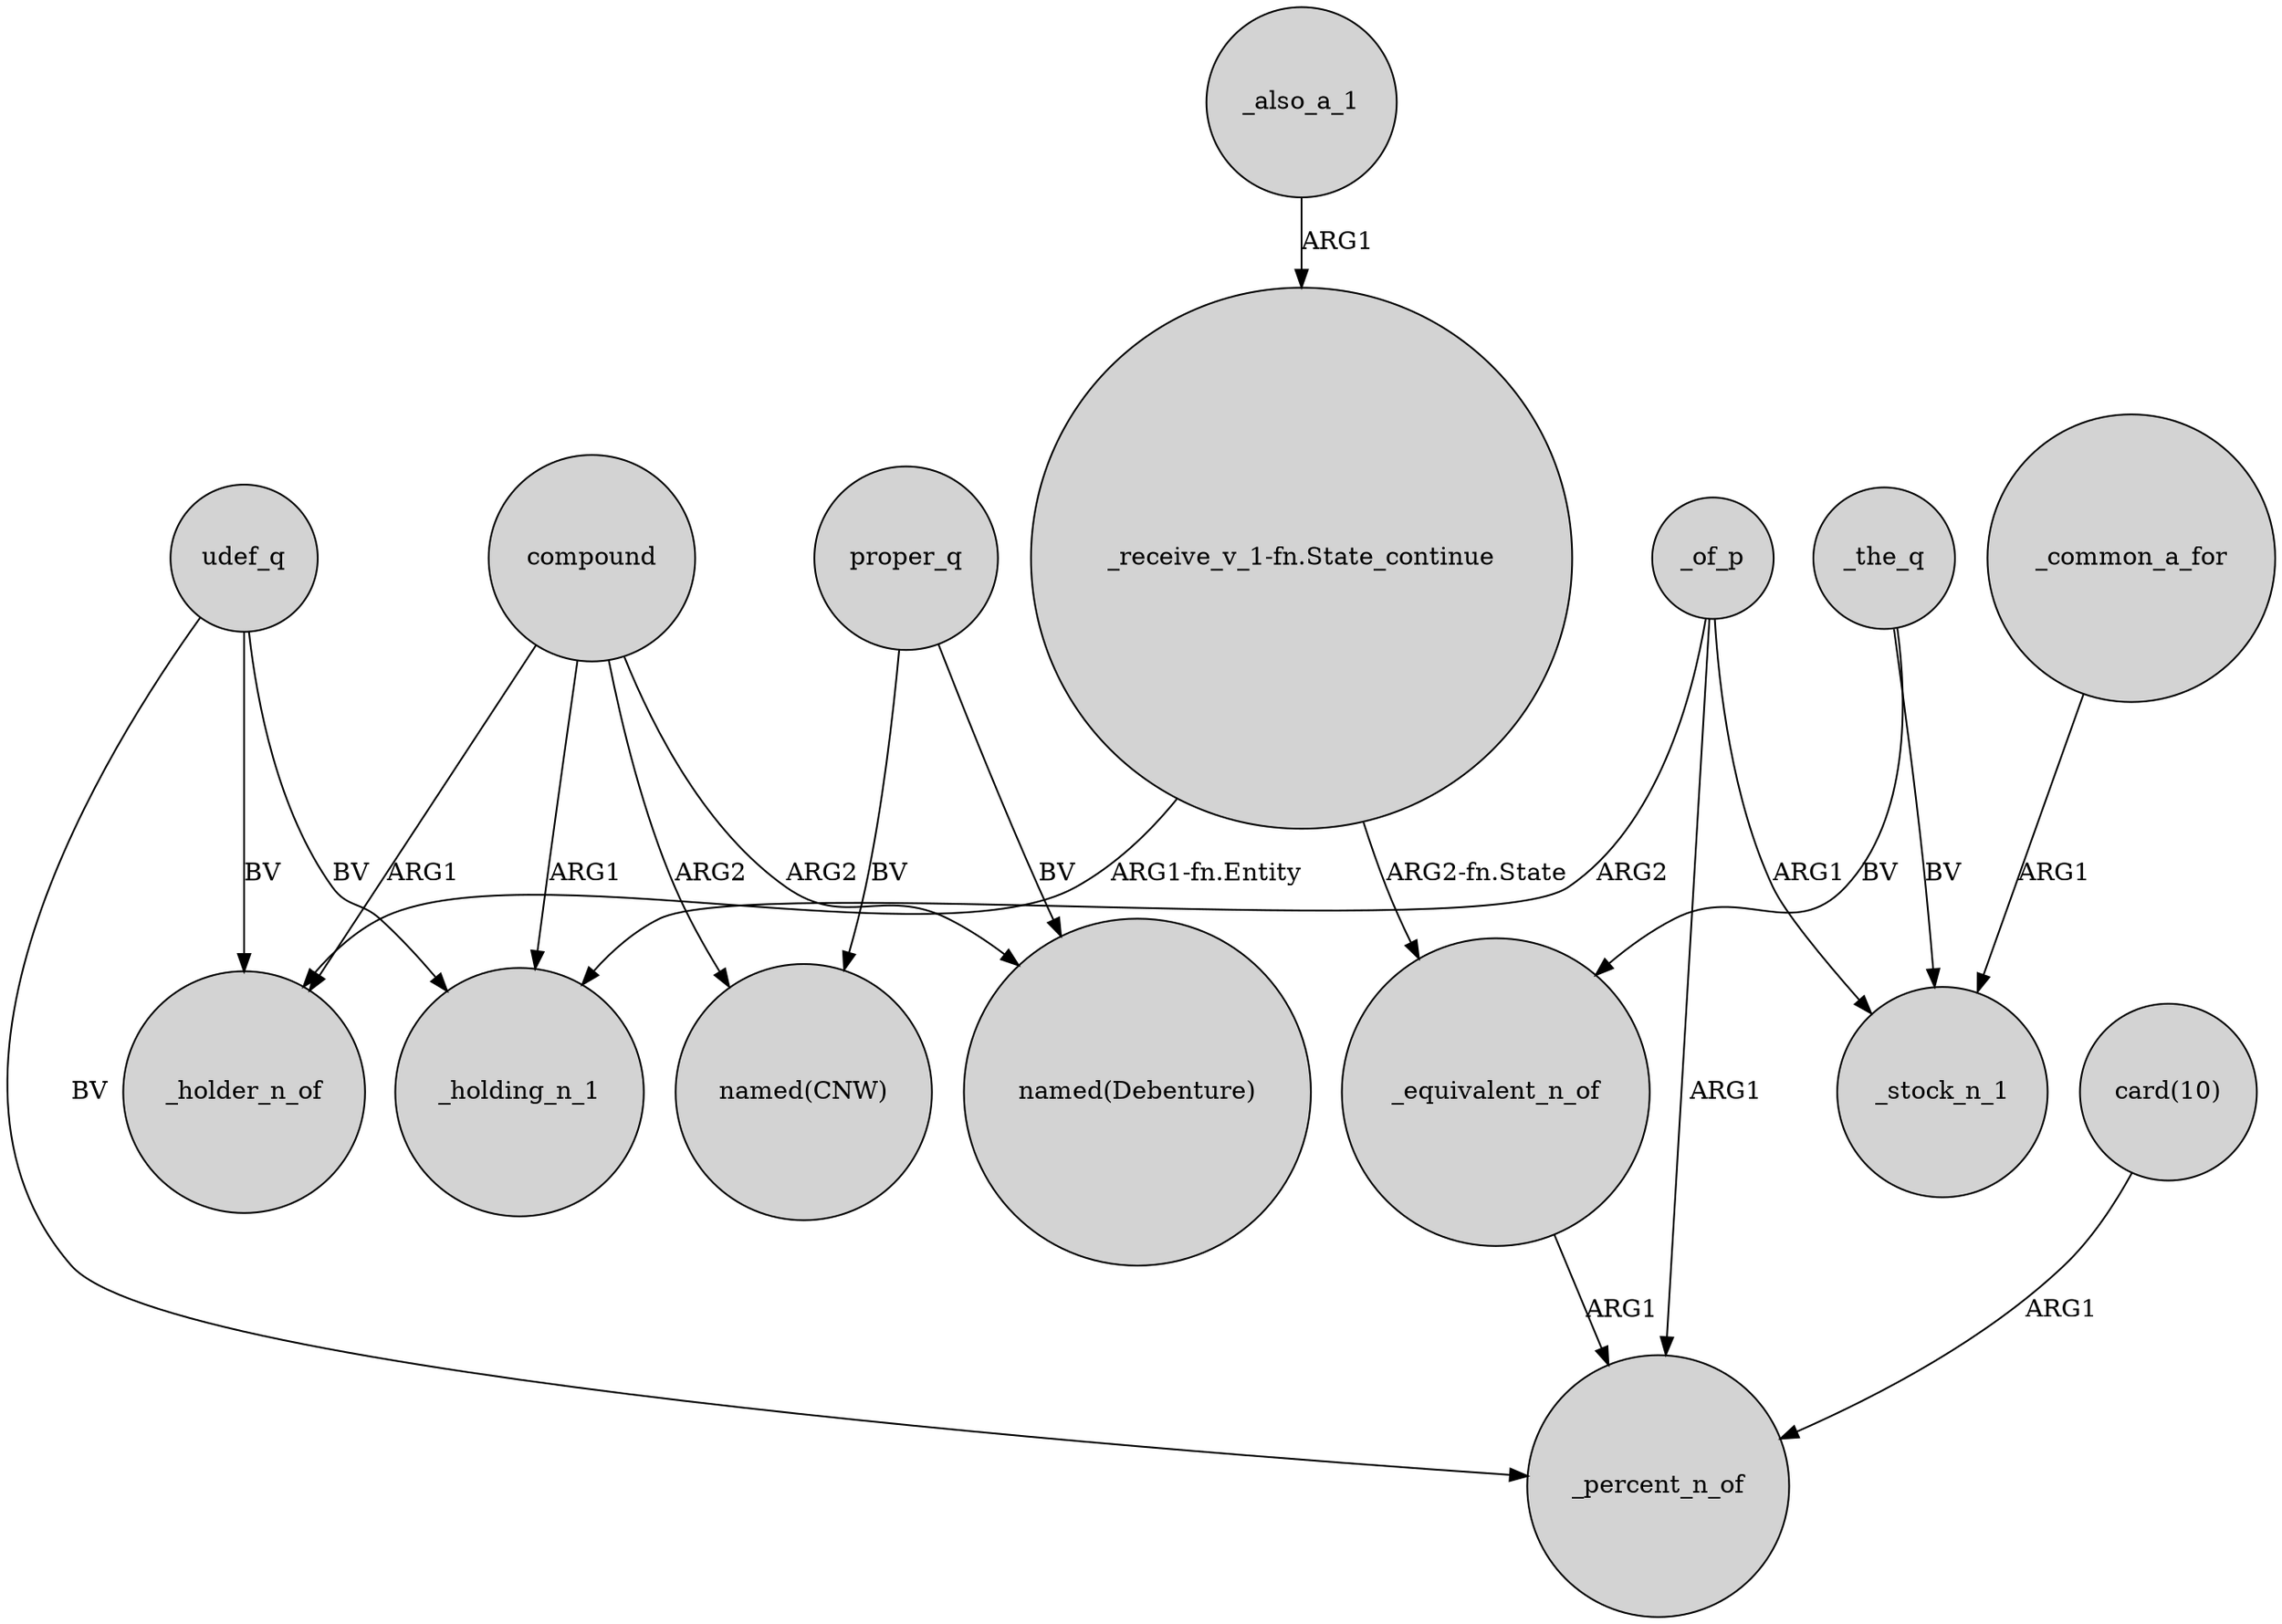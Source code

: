 digraph {
	node [shape=circle style=filled]
	compound -> _holder_n_of [label=ARG1]
	_common_a_for -> _stock_n_1 [label=ARG1]
	_the_q -> _equivalent_n_of [label=BV]
	udef_q -> _holding_n_1 [label=BV]
	compound -> "named(Debenture)" [label=ARG2]
	compound -> _holding_n_1 [label=ARG1]
	"_receive_v_1-fn.State_continue" -> _holder_n_of [label="ARG1-fn.Entity"]
	_of_p -> _percent_n_of [label=ARG1]
	_the_q -> _stock_n_1 [label=BV]
	_also_a_1 -> "_receive_v_1-fn.State_continue" [label=ARG1]
	udef_q -> _holder_n_of [label=BV]
	udef_q -> _percent_n_of [label=BV]
	"card(10)" -> _percent_n_of [label=ARG1]
	_of_p -> _holding_n_1 [label=ARG2]
	_of_p -> _stock_n_1 [label=ARG1]
	_equivalent_n_of -> _percent_n_of [label=ARG1]
	proper_q -> "named(CNW)" [label=BV]
	compound -> "named(CNW)" [label=ARG2]
	proper_q -> "named(Debenture)" [label=BV]
	"_receive_v_1-fn.State_continue" -> _equivalent_n_of [label="ARG2-fn.State"]
}
